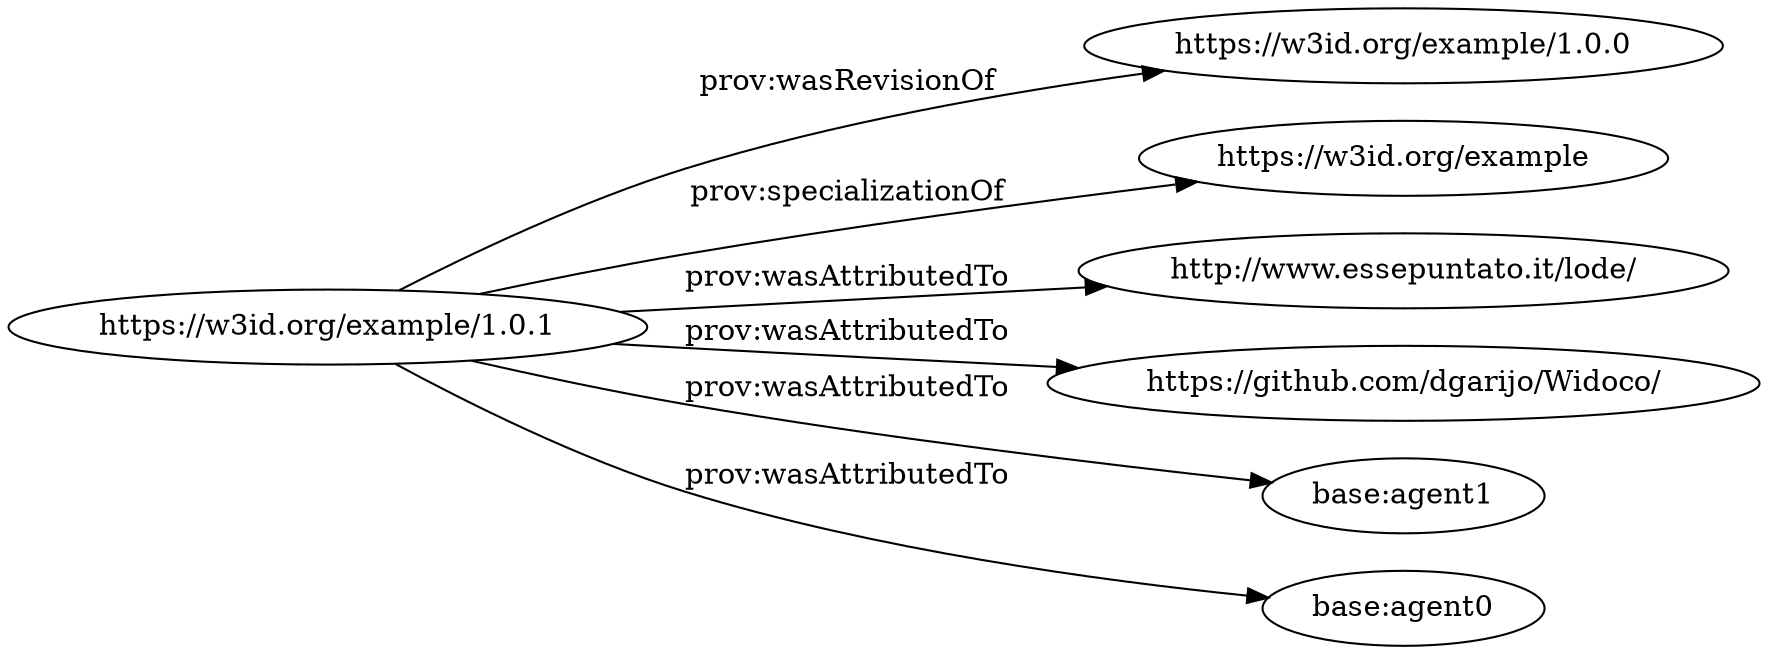 digraph ar2dtool_diagram { 
rankdir=LR;
size="1501"
	"https://w3id.org/example/1.0.1" -> "https://w3id.org/example/1.0.0" [ label = "prov:wasRevisionOf" ];
	"https://w3id.org/example/1.0.1" -> "https://w3id.org/example" [ label = "prov:specializationOf" ];
	"https://w3id.org/example/1.0.1" -> "http://www.essepuntato.it/lode/" [ label = "prov:wasAttributedTo" ];
	"https://w3id.org/example/1.0.1" -> "https://github.com/dgarijo/Widoco/" [ label = "prov:wasAttributedTo" ];
	"https://w3id.org/example/1.0.1" -> "base:agent1" [ label = "prov:wasAttributedTo" ];
	"https://w3id.org/example/1.0.1" -> "base:agent0" [ label = "prov:wasAttributedTo" ];

}
